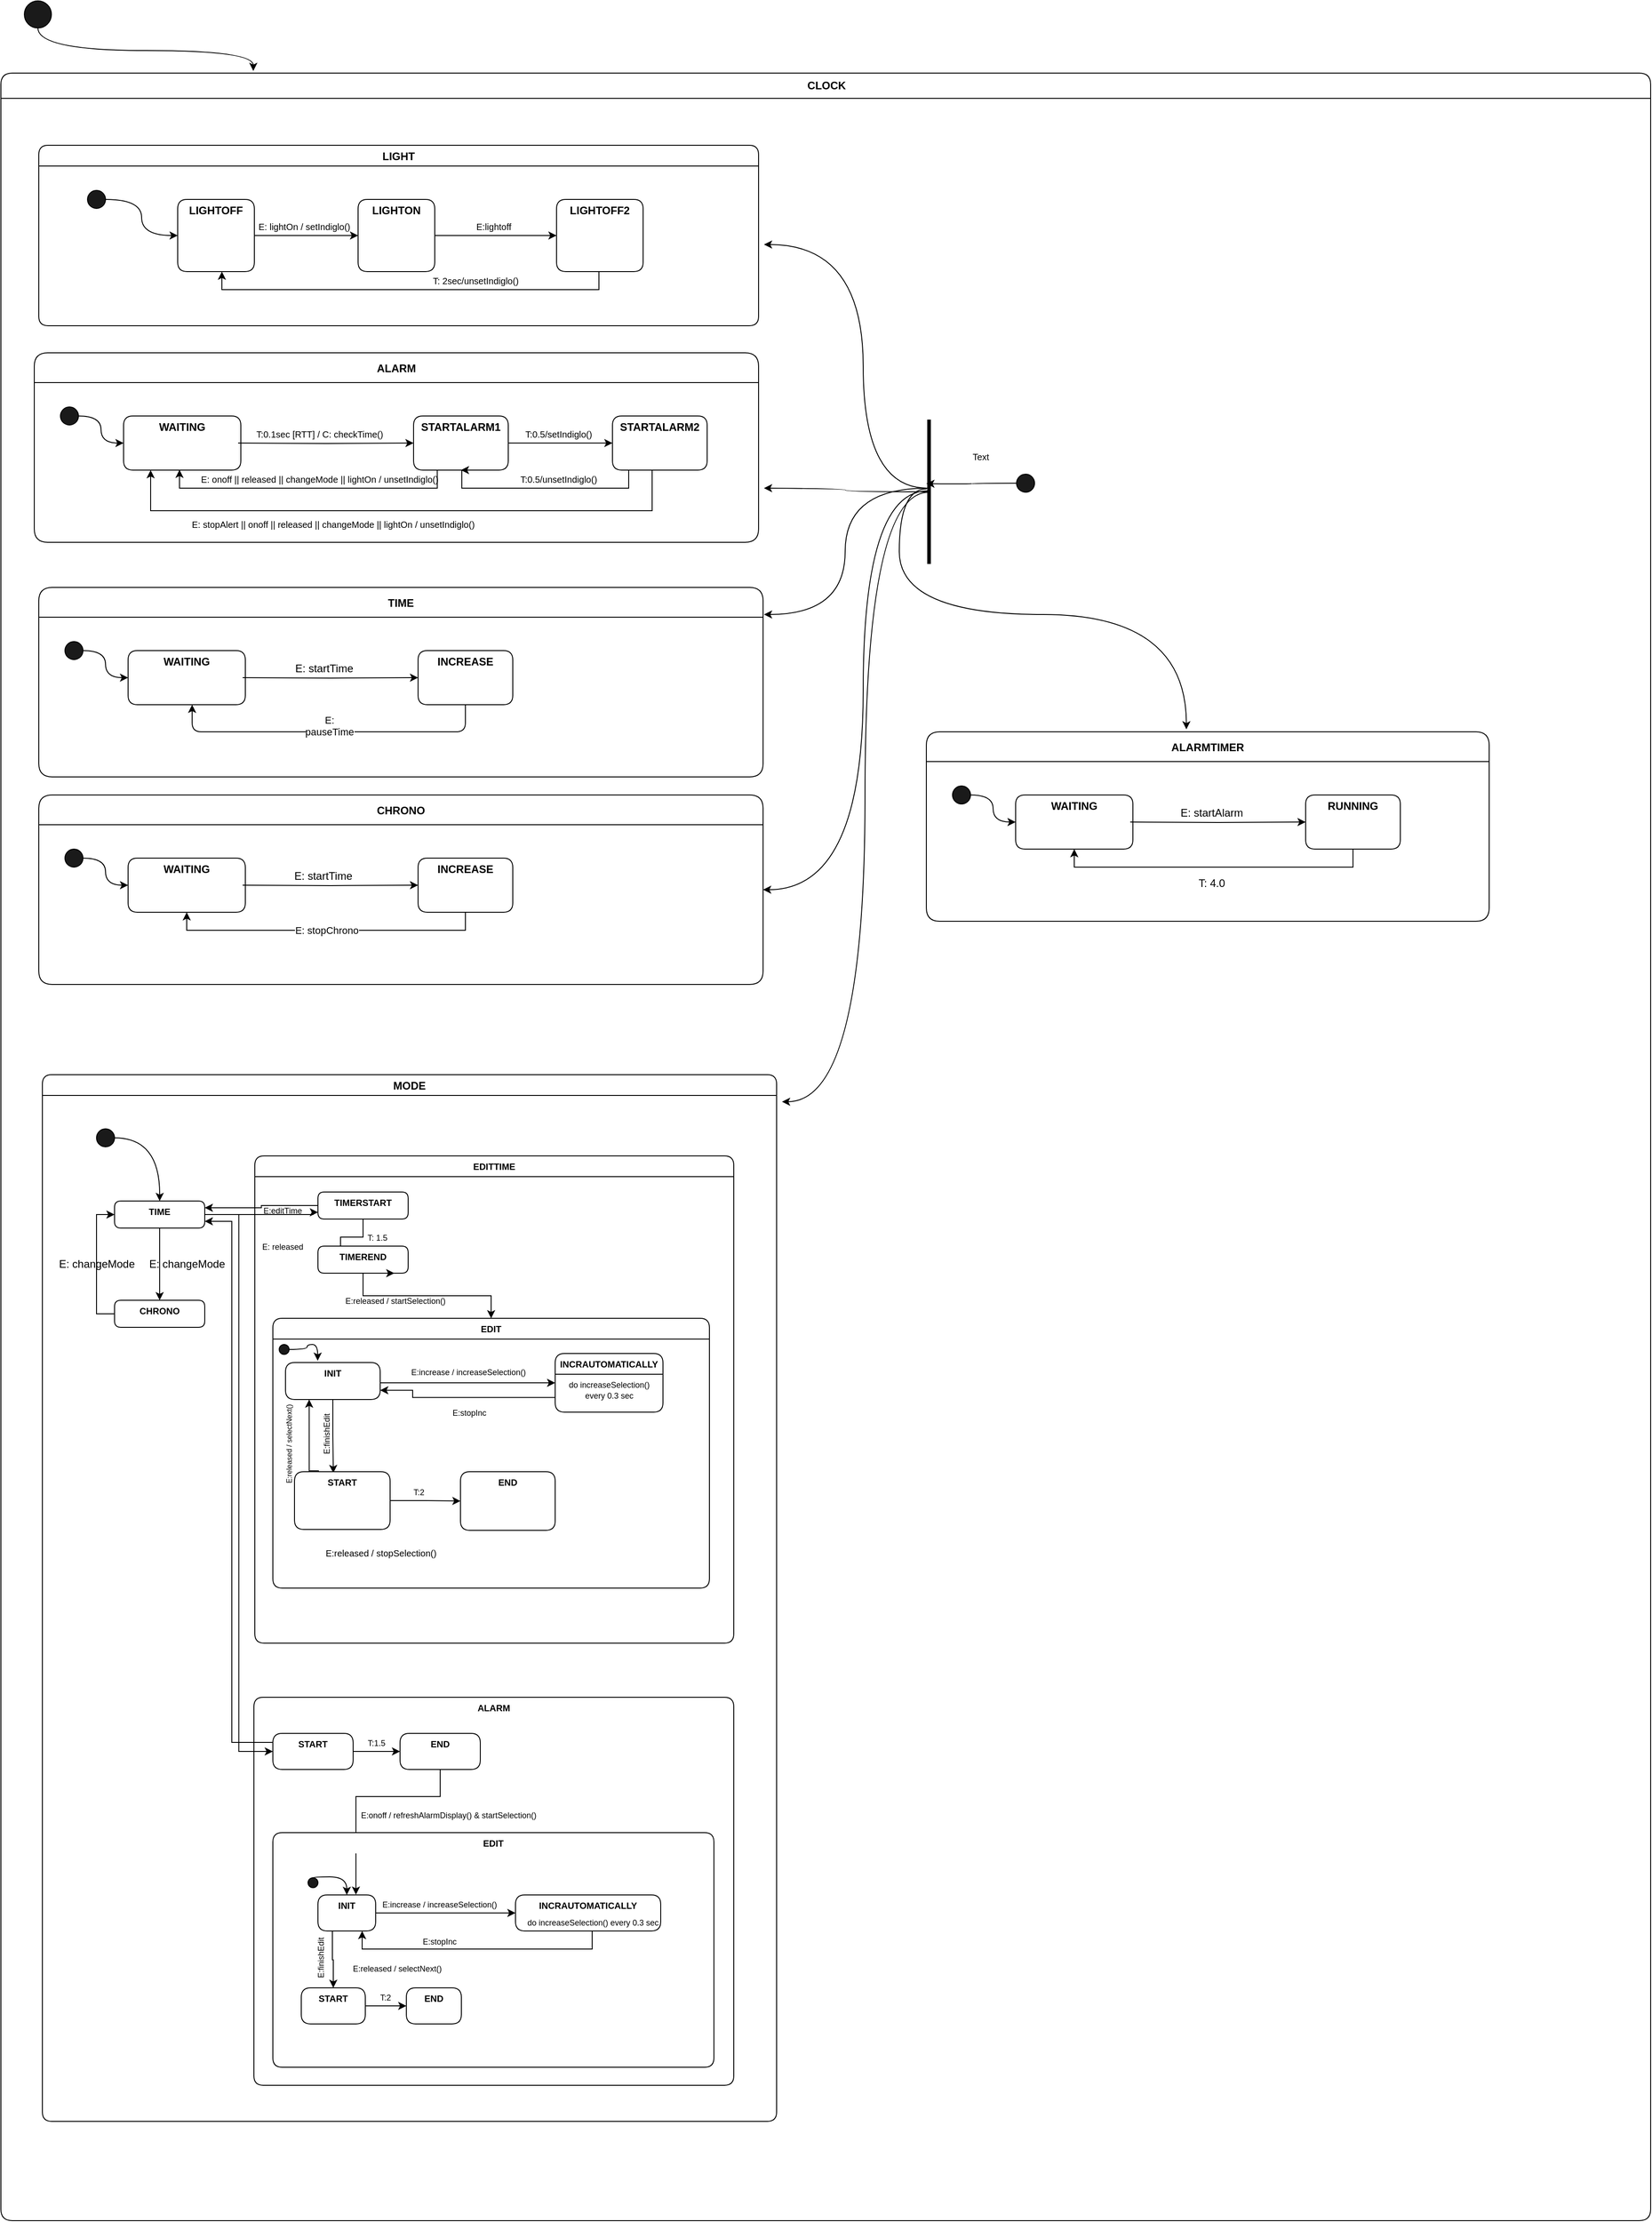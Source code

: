 <mxfile version="12.3.9" type="device" pages="1"><diagram id="jO_-CYnqGhLPCDmlhqHu" name="Page-1"><mxGraphModel dx="2747" dy="1315" grid="1" gridSize="10" guides="1" tooltips="1" connect="1" arrows="1" fold="1" page="1" pageScale="1" pageWidth="827" pageHeight="1169" math="0" shadow="0"><root><mxCell id="0"/><mxCell id="1" parent="0"/><mxCell id="dXE3a8FczQQ8NPqW1xqm-2" value="CLOCK" style="swimlane;html=1;startSize=28;horizontal=1;containerType=tree;rounded=1;swimlaneLine=1;" parent="1" vertex="1"><mxGeometry x="34" y="120" width="1829" height="2380" as="geometry"/></mxCell><mxCell id="dXE3a8FczQQ8NPqW1xqm-5" value="LIGHT" style="swimlane;rounded=1;" parent="dXE3a8FczQQ8NPqW1xqm-2" vertex="1"><mxGeometry x="42" y="80" width="798" height="200" as="geometry"/></mxCell><mxCell id="dXE3a8FczQQ8NPqW1xqm-12" value="" style="edgeStyle=orthogonalEdgeStyle;rounded=0;orthogonalLoop=1;jettySize=auto;html=1;entryX=0;entryY=0.5;entryDx=0;entryDy=0;" parent="dXE3a8FczQQ8NPqW1xqm-5" source="dXE3a8FczQQ8NPqW1xqm-7" target="dXE3a8FczQQ8NPqW1xqm-8" edge="1"><mxGeometry relative="1" as="geometry"><mxPoint x="319" y="100" as="targetPoint"/></mxGeometry></mxCell><mxCell id="dXE3a8FczQQ8NPqW1xqm-7" value="LIGHTOFF" style="swimlane;rounded=1;gradientColor=none;swimlaneLine=0;" parent="dXE3a8FczQQ8NPqW1xqm-5" vertex="1"><mxGeometry x="154" y="60" width="85" height="80" as="geometry"/></mxCell><mxCell id="dXE3a8FczQQ8NPqW1xqm-13" style="edgeStyle=orthogonalEdgeStyle;rounded=0;orthogonalLoop=1;jettySize=auto;html=1;entryX=0;entryY=0.5;entryDx=0;entryDy=0;" parent="dXE3a8FczQQ8NPqW1xqm-5" source="dXE3a8FczQQ8NPqW1xqm-8" target="dXE3a8FczQQ8NPqW1xqm-9" edge="1"><mxGeometry relative="1" as="geometry"/></mxCell><mxCell id="dXE3a8FczQQ8NPqW1xqm-8" value="LIGHTON" style="swimlane;rounded=1;swimlaneLine=0;" parent="dXE3a8FczQQ8NPqW1xqm-5" vertex="1"><mxGeometry x="354" y="60" width="85" height="80" as="geometry"/></mxCell><mxCell id="dXE3a8FczQQ8NPqW1xqm-9" value="LIGHTOFF2" style="swimlane;rounded=1;swimlaneLine=0;" parent="dXE3a8FczQQ8NPqW1xqm-5" vertex="1"><mxGeometry x="574" y="60" width="96" height="80" as="geometry"/></mxCell><mxCell id="dXE3a8FczQQ8NPqW1xqm-15" value="&lt;font style=&quot;font-size: 10px&quot;&gt;E: lightOn / setIndiglo()&lt;/font&gt;" style="text;html=1;align=center;verticalAlign=middle;resizable=0;points=[];;autosize=1;" parent="dXE3a8FczQQ8NPqW1xqm-5" vertex="1"><mxGeometry x="234" y="80" width="120" height="20" as="geometry"/></mxCell><mxCell id="dXE3a8FczQQ8NPqW1xqm-16" value="&lt;font style=&quot;font-size: 10px&quot;&gt;E:lightoff&lt;/font&gt;" style="text;html=1;align=center;verticalAlign=middle;resizable=0;points=[];;autosize=1;" parent="dXE3a8FczQQ8NPqW1xqm-5" vertex="1"><mxGeometry x="479" y="80" width="50" height="20" as="geometry"/></mxCell><mxCell id="dXE3a8FczQQ8NPqW1xqm-40" value="&lt;font style=&quot;font-size: 10px&quot;&gt;T: 2sec/&lt;/font&gt;&lt;span style=&quot;font-size: 10px&quot;&gt;unsetIndiglo()&lt;/span&gt;" style="text;html=1;align=center;verticalAlign=middle;resizable=0;points=[];;autosize=1;" parent="dXE3a8FczQQ8NPqW1xqm-5" vertex="1"><mxGeometry x="429" y="140" width="110" height="20" as="geometry"/></mxCell><mxCell id="dXE3a8FczQQ8NPqW1xqm-233" style="edgeStyle=orthogonalEdgeStyle;curved=1;rounded=0;orthogonalLoop=1;jettySize=auto;html=1;entryX=0;entryY=0.5;entryDx=0;entryDy=0;fontSize=10;" parent="dXE3a8FczQQ8NPqW1xqm-5" source="dXE3a8FczQQ8NPqW1xqm-232" target="dXE3a8FczQQ8NPqW1xqm-7" edge="1"><mxGeometry relative="1" as="geometry"/></mxCell><mxCell id="dXE3a8FczQQ8NPqW1xqm-232" value="" style="ellipse;whiteSpace=wrap;html=1;aspect=fixed;fillColor=#1A1A1A;" parent="dXE3a8FczQQ8NPqW1xqm-5" vertex="1"><mxGeometry x="54" y="50" width="20" height="20" as="geometry"/></mxCell><mxCell id="dXE3a8FczQQ8NPqW1xqm-22" value="ALARM" style="swimlane;rounded=1;startSize=33;" parent="dXE3a8FczQQ8NPqW1xqm-2" vertex="1"><mxGeometry x="37" y="310" width="803" height="210" as="geometry"/></mxCell><mxCell id="dXE3a8FczQQ8NPqW1xqm-25" value="" style="edgeStyle=orthogonalEdgeStyle;rounded=0;orthogonalLoop=1;jettySize=auto;html=1;" parent="dXE3a8FczQQ8NPqW1xqm-22" target="dXE3a8FczQQ8NPqW1xqm-24" edge="1"><mxGeometry relative="1" as="geometry"><mxPoint x="226" y="100" as="sourcePoint"/></mxGeometry></mxCell><mxCell id="dXE3a8FczQQ8NPqW1xqm-23" value="WAITING" style="swimlane;rounded=1;swimlaneLine=0;" parent="dXE3a8FczQQ8NPqW1xqm-22" vertex="1"><mxGeometry x="99" y="70" width="130" height="60" as="geometry"/></mxCell><mxCell id="dXE3a8FczQQ8NPqW1xqm-27" value="" style="edgeStyle=orthogonalEdgeStyle;rounded=0;orthogonalLoop=1;jettySize=auto;html=1;" parent="dXE3a8FczQQ8NPqW1xqm-22" source="dXE3a8FczQQ8NPqW1xqm-24" target="dXE3a8FczQQ8NPqW1xqm-26" edge="1"><mxGeometry relative="1" as="geometry"/></mxCell><mxCell id="dXE3a8FczQQ8NPqW1xqm-29" style="edgeStyle=orthogonalEdgeStyle;rounded=0;orthogonalLoop=1;jettySize=auto;html=1;exitX=0.25;exitY=1;exitDx=0;exitDy=0;entryX=0.5;entryY=1;entryDx=0;entryDy=0;" parent="dXE3a8FczQQ8NPqW1xqm-22" source="dXE3a8FczQQ8NPqW1xqm-24" edge="1"><mxGeometry relative="1" as="geometry"><mxPoint x="161" y="129.588" as="targetPoint"/><Array as="points"><mxPoint x="447" y="150"/><mxPoint x="161" y="150"/></Array></mxGeometry></mxCell><mxCell id="dXE3a8FczQQ8NPqW1xqm-24" value="STARTALARM1" style="swimlane;rounded=1;swimlaneLine=0;" parent="dXE3a8FczQQ8NPqW1xqm-22" vertex="1"><mxGeometry x="420.5" y="70" width="105" height="60" as="geometry"/></mxCell><mxCell id="dXE3a8FczQQ8NPqW1xqm-28" style="edgeStyle=orthogonalEdgeStyle;rounded=0;orthogonalLoop=1;jettySize=auto;html=1;entryX=0.5;entryY=1;entryDx=0;entryDy=0;" parent="dXE3a8FczQQ8NPqW1xqm-22" source="dXE3a8FczQQ8NPqW1xqm-26" target="dXE3a8FczQQ8NPqW1xqm-24" edge="1"><mxGeometry relative="1" as="geometry"><Array as="points"><mxPoint x="659" y="150"/><mxPoint x="474" y="150"/></Array></mxGeometry></mxCell><mxCell id="dXE3a8FczQQ8NPqW1xqm-26" value="STARTALARM2" style="swimlane;rounded=1;swimlaneLine=0;" parent="dXE3a8FczQQ8NPqW1xqm-22" vertex="1"><mxGeometry x="641" y="70" width="105" height="60" as="geometry"/></mxCell><mxCell id="dXE3a8FczQQ8NPqW1xqm-31" value="&lt;font style=&quot;font-size: 10px&quot;&gt;T:0.1sec [RTT] / C: checkTime()&lt;/font&gt;" style="text;html=1;align=center;verticalAlign=middle;resizable=0;points=[];;autosize=1;" parent="dXE3a8FczQQ8NPqW1xqm-22" vertex="1"><mxGeometry x="236" y="80" width="160" height="20" as="geometry"/></mxCell><mxCell id="dXE3a8FczQQ8NPqW1xqm-33" style="edgeStyle=orthogonalEdgeStyle;rounded=0;orthogonalLoop=1;jettySize=auto;html=1;exitX=0.75;exitY=1;exitDx=0;exitDy=0;" parent="dXE3a8FczQQ8NPqW1xqm-22" source="dXE3a8FczQQ8NPqW1xqm-26" edge="1"><mxGeometry relative="1" as="geometry"><mxPoint x="129" y="130" as="targetPoint"/><Array as="points"><mxPoint x="685" y="175"/><mxPoint x="129" y="175"/></Array></mxGeometry></mxCell><mxCell id="dXE3a8FczQQ8NPqW1xqm-36" value="&lt;font style=&quot;font-size: 10px&quot;&gt;T:0.5/setIndiglo()&lt;/font&gt;" style="text;html=1;align=center;verticalAlign=middle;resizable=0;points=[];;autosize=1;" parent="dXE3a8FczQQ8NPqW1xqm-22" vertex="1"><mxGeometry x="536" y="80" width="90" height="20" as="geometry"/></mxCell><mxCell id="dXE3a8FczQQ8NPqW1xqm-37" value="&lt;font style=&quot;font-size: 10px&quot;&gt;T:0.5/unsetIndiglo()&lt;/font&gt;" style="text;html=1;align=center;verticalAlign=middle;resizable=0;points=[];;autosize=1;" parent="dXE3a8FczQQ8NPqW1xqm-22" vertex="1"><mxGeometry x="531" y="130" width="100" height="20" as="geometry"/></mxCell><mxCell id="dXE3a8FczQQ8NPqW1xqm-38" value="&lt;font style=&quot;font-size: 10px&quot;&gt;E: stopAlert || onoff || released || changeMode || lightOn / unsetIndiglo()&lt;/font&gt;" style="text;html=1;align=center;verticalAlign=middle;resizable=0;points=[];;autosize=1;" parent="dXE3a8FczQQ8NPqW1xqm-22" vertex="1"><mxGeometry x="165.5" y="180" width="330" height="20" as="geometry"/></mxCell><mxCell id="dXE3a8FczQQ8NPqW1xqm-39" value="&lt;font style=&quot;font-size: 10px&quot;&gt;E: onoff || released || changeMode || lightOn / unsetIndiglo()&lt;/font&gt;" style="text;html=1;align=center;verticalAlign=middle;resizable=0;points=[];;autosize=1;" parent="dXE3a8FczQQ8NPqW1xqm-22" vertex="1"><mxGeometry x="176" y="130" width="280" height="20" as="geometry"/></mxCell><mxCell id="dXE3a8FczQQ8NPqW1xqm-237" style="edgeStyle=orthogonalEdgeStyle;curved=1;rounded=0;orthogonalLoop=1;jettySize=auto;html=1;entryX=0;entryY=0.5;entryDx=0;entryDy=0;fontSize=10;" parent="dXE3a8FczQQ8NPqW1xqm-22" source="dXE3a8FczQQ8NPqW1xqm-235" target="dXE3a8FczQQ8NPqW1xqm-23" edge="1"><mxGeometry relative="1" as="geometry"/></mxCell><mxCell id="dXE3a8FczQQ8NPqW1xqm-235" value="" style="ellipse;whiteSpace=wrap;html=1;aspect=fixed;fillColor=#1A1A1A;" parent="dXE3a8FczQQ8NPqW1xqm-22" vertex="1"><mxGeometry x="29" y="60" width="20" height="20" as="geometry"/></mxCell><mxCell id="dXE3a8FczQQ8NPqW1xqm-41" value="MODE" style="swimlane;rounded=1;" parent="dXE3a8FczQQ8NPqW1xqm-2" vertex="1"><mxGeometry x="46" y="1110" width="814" height="1160" as="geometry"><mxRectangle x="36" y="550" width="70" height="23" as="alternateBounds"/></mxGeometry></mxCell><mxCell id="dXE3a8FczQQ8NPqW1xqm-240" value="" style="ellipse;whiteSpace=wrap;html=1;aspect=fixed;fillColor=#1A1A1A;" parent="dXE3a8FczQQ8NPqW1xqm-41" vertex="1"><mxGeometry x="60" y="60" width="20" height="20" as="geometry"/></mxCell><mxCell id="WdZjhq3DlxcWyI8LfY_7-52" value="EDITTIME" style="swimlane;rounded=1;fontSize=10;" parent="dXE3a8FczQQ8NPqW1xqm-41" vertex="1"><mxGeometry x="235.5" y="90" width="531" height="540" as="geometry"/></mxCell><mxCell id="WdZjhq3DlxcWyI8LfY_7-104" value="" style="edgeStyle=orthogonalEdgeStyle;rounded=0;orthogonalLoop=1;jettySize=auto;html=1;entryX=0.045;entryY=1.048;entryDx=0;entryDy=0;entryPerimeter=0;" parent="WdZjhq3DlxcWyI8LfY_7-52" source="WdZjhq3DlxcWyI8LfY_7-53" target="WdZjhq3DlxcWyI8LfY_7-75" edge="1"><mxGeometry relative="1" as="geometry"><mxPoint x="250" y="55" as="targetPoint"/></mxGeometry></mxCell><mxCell id="WdZjhq3DlxcWyI8LfY_7-53" value="TIMERSTART" style="swimlane;rounded=1;fontSize=10;swimlaneLine=0;" parent="WdZjhq3DlxcWyI8LfY_7-52" vertex="1"><mxGeometry x="70" y="40" width="100" height="30" as="geometry"/></mxCell><mxCell id="WdZjhq3DlxcWyI8LfY_7-54" value="EDIT" style="swimlane;rounded=1;fontSize=10;" parent="WdZjhq3DlxcWyI8LfY_7-52" vertex="1"><mxGeometry x="20" y="180" width="484" height="299" as="geometry"/></mxCell><mxCell id="WdZjhq3DlxcWyI8LfY_7-55" style="edgeStyle=orthogonalEdgeStyle;rounded=0;orthogonalLoop=1;jettySize=auto;html=1;exitX=1;exitY=0.25;exitDx=0;exitDy=0;entryX=0;entryY=0.5;entryDx=0;entryDy=0;fontSize=10;" parent="WdZjhq3DlxcWyI8LfY_7-54" source="WdZjhq3DlxcWyI8LfY_7-57" target="WdZjhq3DlxcWyI8LfY_7-58" edge="1"><mxGeometry relative="1" as="geometry"><Array as="points"><mxPoint x="119" y="71"/></Array></mxGeometry></mxCell><mxCell id="WdZjhq3DlxcWyI8LfY_7-56" style="edgeStyle=orthogonalEdgeStyle;rounded=0;orthogonalLoop=1;jettySize=auto;html=1;entryX=0.406;entryY=0.023;entryDx=0;entryDy=0;entryPerimeter=0;fontSize=10;" parent="WdZjhq3DlxcWyI8LfY_7-54" source="WdZjhq3DlxcWyI8LfY_7-57" target="WdZjhq3DlxcWyI8LfY_7-62" edge="1"><mxGeometry relative="1" as="geometry"/></mxCell><mxCell id="WdZjhq3DlxcWyI8LfY_7-57" value="INIT" style="swimlane;rounded=1;fontSize=10;swimlaneLine=0;" parent="WdZjhq3DlxcWyI8LfY_7-54" vertex="1"><mxGeometry x="14" y="49" width="105" height="41" as="geometry"/></mxCell><mxCell id="WdZjhq3DlxcWyI8LfY_7-116" style="edgeStyle=orthogonalEdgeStyle;rounded=0;orthogonalLoop=1;jettySize=auto;html=1;exitX=0;exitY=0.75;exitDx=0;exitDy=0;entryX=1;entryY=0.75;entryDx=0;entryDy=0;" parent="WdZjhq3DlxcWyI8LfY_7-54" source="WdZjhq3DlxcWyI8LfY_7-58" target="WdZjhq3DlxcWyI8LfY_7-57" edge="1"><mxGeometry relative="1" as="geometry"><Array as="points"><mxPoint x="155" y="88"/><mxPoint x="155" y="80"/></Array></mxGeometry></mxCell><mxCell id="WdZjhq3DlxcWyI8LfY_7-58" value="INCRAUTOMATICALLY" style="swimlane;rounded=1;fontSize=10;" parent="WdZjhq3DlxcWyI8LfY_7-54" vertex="1"><mxGeometry x="313" y="39" width="119.5" height="65" as="geometry"/></mxCell><mxCell id="WdZjhq3DlxcWyI8LfY_7-59" value="&lt;font style=&quot;font-size: 9px&quot;&gt;d&lt;/font&gt;&lt;font style=&quot;font-size: 9px&quot;&gt;o increaseSelection() &lt;br&gt;every 0.3 sec&lt;/font&gt;" style="text;html=1;align=center;verticalAlign=middle;resizable=0;points=[];;autosize=1;fontSize=10;" parent="WdZjhq3DlxcWyI8LfY_7-58" vertex="1"><mxGeometry x="4.5" y="25" width="110" height="30" as="geometry"/></mxCell><mxCell id="WdZjhq3DlxcWyI8LfY_7-60" style="edgeStyle=orthogonalEdgeStyle;rounded=0;orthogonalLoop=1;jettySize=auto;html=1;exitX=0.25;exitY=0;exitDx=0;exitDy=0;entryX=0.25;entryY=1;entryDx=0;entryDy=0;fontSize=10;" parent="WdZjhq3DlxcWyI8LfY_7-54" source="WdZjhq3DlxcWyI8LfY_7-62" target="WdZjhq3DlxcWyI8LfY_7-57" edge="1"><mxGeometry relative="1" as="geometry"><Array as="points"><mxPoint x="40" y="169"/></Array></mxGeometry></mxCell><mxCell id="WdZjhq3DlxcWyI8LfY_7-61" style="edgeStyle=orthogonalEdgeStyle;rounded=0;orthogonalLoop=1;jettySize=auto;html=1;entryX=0;entryY=0.5;entryDx=0;entryDy=0;fontSize=10;" parent="WdZjhq3DlxcWyI8LfY_7-54" source="WdZjhq3DlxcWyI8LfY_7-62" target="WdZjhq3DlxcWyI8LfY_7-63" edge="1"><mxGeometry relative="1" as="geometry"/></mxCell><mxCell id="WdZjhq3DlxcWyI8LfY_7-62" value="START" style="swimlane;rounded=1;fontSize=10;swimlaneLine=0;" parent="WdZjhq3DlxcWyI8LfY_7-54" vertex="1"><mxGeometry x="24" y="170" width="106" height="64" as="geometry"/></mxCell><mxCell id="WdZjhq3DlxcWyI8LfY_7-63" value="END" style="swimlane;rounded=1;fontSize=10;swimlaneLine=0;" parent="WdZjhq3DlxcWyI8LfY_7-54" vertex="1"><mxGeometry x="208" y="170" width="105" height="65" as="geometry"/></mxCell><mxCell id="WdZjhq3DlxcWyI8LfY_7-64" value="&lt;font style=&quot;font-size: 9px&quot;&gt;E:increase / increaseSelection()&lt;/font&gt;" style="text;html=1;align=center;verticalAlign=middle;resizable=0;points=[];;autosize=1;fontSize=10;" parent="WdZjhq3DlxcWyI8LfY_7-54" vertex="1"><mxGeometry x="146" y="49" width="140" height="20" as="geometry"/></mxCell><mxCell id="WdZjhq3DlxcWyI8LfY_7-65" value="&lt;font style=&quot;font-size: 9px&quot;&gt;E:stopInc&lt;/font&gt;" style="text;html=1;align=center;verticalAlign=middle;resizable=0;points=[];;autosize=1;fontSize=10;" parent="WdZjhq3DlxcWyI8LfY_7-54" vertex="1"><mxGeometry x="192" y="94" width="50" height="20" as="geometry"/></mxCell><mxCell id="WdZjhq3DlxcWyI8LfY_7-66" value="&lt;font style=&quot;font-size: 9px&quot;&gt;E:finishEdit&lt;/font&gt;" style="text;html=1;align=center;verticalAlign=middle;resizable=0;points=[];;autosize=1;fontSize=10;rotation=-90;" parent="WdZjhq3DlxcWyI8LfY_7-54" vertex="1"><mxGeometry x="29" y="119" width="60" height="20" as="geometry"/></mxCell><mxCell id="WdZjhq3DlxcWyI8LfY_7-67" value="E:released / stopSelection()" style="text;html=1;align=center;verticalAlign=middle;resizable=0;points=[];;autosize=1;fontSize=10;" parent="WdZjhq3DlxcWyI8LfY_7-54" vertex="1"><mxGeometry x="49" y="250" width="140" height="20" as="geometry"/></mxCell><mxCell id="WdZjhq3DlxcWyI8LfY_7-68" value="&lt;font style=&quot;font-size: 8px&quot;&gt;E:released / selectNext()&lt;/font&gt;" style="text;html=1;align=center;verticalAlign=middle;resizable=0;points=[];;autosize=1;fontSize=10;rotation=-90;" parent="WdZjhq3DlxcWyI8LfY_7-54" vertex="1"><mxGeometry x="-33.5" y="129.5" width="100" height="20" as="geometry"/></mxCell><mxCell id="WdZjhq3DlxcWyI8LfY_7-69" value="&lt;font style=&quot;font-size: 9px&quot;&gt;T:2&lt;/font&gt;" style="text;html=1;align=center;verticalAlign=middle;resizable=0;points=[];;autosize=1;fontSize=10;" parent="WdZjhq3DlxcWyI8LfY_7-54" vertex="1"><mxGeometry x="146" y="182" width="30" height="20" as="geometry"/></mxCell><mxCell id="WdZjhq3DlxcWyI8LfY_7-70" style="edgeStyle=orthogonalEdgeStyle;curved=1;rounded=0;orthogonalLoop=1;jettySize=auto;html=1;entryX=0.34;entryY=-0.049;entryDx=0;entryDy=0;entryPerimeter=0;fontSize=10;" parent="WdZjhq3DlxcWyI8LfY_7-54" source="WdZjhq3DlxcWyI8LfY_7-71" target="WdZjhq3DlxcWyI8LfY_7-57" edge="1"><mxGeometry relative="1" as="geometry"><Array as="points"><mxPoint x="38" y="34"/><mxPoint x="38" y="29"/><mxPoint x="50" y="29"/></Array></mxGeometry></mxCell><mxCell id="WdZjhq3DlxcWyI8LfY_7-71" value="" style="ellipse;whiteSpace=wrap;html=1;aspect=fixed;fillColor=#1A1A1A;" parent="WdZjhq3DlxcWyI8LfY_7-54" vertex="1"><mxGeometry x="7" y="29" width="11" height="11" as="geometry"/></mxCell><mxCell id="WdZjhq3DlxcWyI8LfY_7-72" value="&lt;font style=&quot;font-size: 9px&quot;&gt;E:editTime&lt;/font&gt;" style="text;html=1;align=center;verticalAlign=middle;resizable=0;points=[];;autosize=1;fontSize=10;" parent="WdZjhq3DlxcWyI8LfY_7-52" vertex="1"><mxGeometry y="50" width="60" height="20" as="geometry"/></mxCell><mxCell id="WdZjhq3DlxcWyI8LfY_7-73" value="&lt;font style=&quot;font-size: 9px&quot;&gt;E:released / startSelection()&lt;/font&gt;" style="text;html=1;align=center;verticalAlign=middle;resizable=0;points=[];;autosize=1;fontSize=10;" parent="WdZjhq3DlxcWyI8LfY_7-52" vertex="1"><mxGeometry x="90" y="150" width="130" height="20" as="geometry"/></mxCell><mxCell id="WdZjhq3DlxcWyI8LfY_7-74" value="&lt;font style=&quot;font-size: 9px&quot;&gt;E: released&lt;/font&gt;" style="text;html=1;align=center;verticalAlign=middle;resizable=0;points=[];;autosize=1;fontSize=10;" parent="WdZjhq3DlxcWyI8LfY_7-52" vertex="1"><mxGeometry y="90" width="60" height="20" as="geometry"/></mxCell><mxCell id="WdZjhq3DlxcWyI8LfY_7-75" value="&lt;font style=&quot;font-size: 9px&quot;&gt;T: 1.5&lt;/font&gt;" style="text;html=1;align=center;verticalAlign=middle;resizable=0;points=[];;autosize=1;fontSize=10;" parent="WdZjhq3DlxcWyI8LfY_7-52" vertex="1"><mxGeometry x="115" y="80" width="40" height="20" as="geometry"/></mxCell><mxCell id="WdZjhq3DlxcWyI8LfY_7-102" value="" style="edgeStyle=orthogonalEdgeStyle;rounded=0;orthogonalLoop=1;jettySize=auto;html=1;" parent="WdZjhq3DlxcWyI8LfY_7-52" source="WdZjhq3DlxcWyI8LfY_7-101" target="WdZjhq3DlxcWyI8LfY_7-54" edge="1"><mxGeometry relative="1" as="geometry"/></mxCell><mxCell id="WdZjhq3DlxcWyI8LfY_7-101" value="TIMEREND" style="swimlane;rounded=1;fontSize=10;swimlaneLine=0;" parent="WdZjhq3DlxcWyI8LfY_7-52" vertex="1"><mxGeometry x="70" y="100" width="100" height="30" as="geometry"/></mxCell><mxCell id="WdZjhq3DlxcWyI8LfY_7-76" value="ALARM" style="swimlane;rounded=1;fontSize=10;swimlaneLine=0;" parent="dXE3a8FczQQ8NPqW1xqm-41" vertex="1"><mxGeometry x="234.5" y="690" width="532" height="430" as="geometry"/></mxCell><mxCell id="WdZjhq3DlxcWyI8LfY_7-113" style="edgeStyle=orthogonalEdgeStyle;rounded=0;orthogonalLoop=1;jettySize=auto;html=1;exitX=1;exitY=0.5;exitDx=0;exitDy=0;entryX=0;entryY=0.5;entryDx=0;entryDy=0;" parent="WdZjhq3DlxcWyI8LfY_7-76" source="WdZjhq3DlxcWyI8LfY_7-77" target="WdZjhq3DlxcWyI8LfY_7-79" edge="1"><mxGeometry relative="1" as="geometry"/></mxCell><mxCell id="WdZjhq3DlxcWyI8LfY_7-77" value="START" style="swimlane;rounded=1;fontSize=10;swimlaneLine=0;" parent="WdZjhq3DlxcWyI8LfY_7-76" vertex="1"><mxGeometry x="21" y="40" width="89" height="40" as="geometry"/></mxCell><mxCell id="WdZjhq3DlxcWyI8LfY_7-78" style="edgeStyle=orthogonalEdgeStyle;rounded=0;orthogonalLoop=1;jettySize=auto;html=1;entryX=0.658;entryY=-0.007;entryDx=0;entryDy=0;fontSize=10;entryPerimeter=0;" parent="WdZjhq3DlxcWyI8LfY_7-76" source="WdZjhq3DlxcWyI8LfY_7-79" target="WdZjhq3DlxcWyI8LfY_7-83" edge="1"><mxGeometry relative="1" as="geometry"><Array as="points"><mxPoint x="206" y="110"/><mxPoint x="113" y="110"/></Array></mxGeometry></mxCell><mxCell id="WdZjhq3DlxcWyI8LfY_7-79" value="END" style="swimlane;rounded=1;fontSize=10;swimlaneLine=0;" parent="WdZjhq3DlxcWyI8LfY_7-76" vertex="1"><mxGeometry x="162" y="40" width="89" height="40" as="geometry"/></mxCell><mxCell id="WdZjhq3DlxcWyI8LfY_7-80" value="EDIT" style="swimlane;rounded=1;fontSize=10;swimlaneLine=0;" parent="WdZjhq3DlxcWyI8LfY_7-76" vertex="1"><mxGeometry x="21" y="150" width="489" height="260" as="geometry"/></mxCell><mxCell id="WdZjhq3DlxcWyI8LfY_7-81" style="edgeStyle=orthogonalEdgeStyle;rounded=0;orthogonalLoop=1;jettySize=auto;html=1;fontSize=10;" parent="WdZjhq3DlxcWyI8LfY_7-80" source="WdZjhq3DlxcWyI8LfY_7-83" target="WdZjhq3DlxcWyI8LfY_7-84" edge="1"><mxGeometry relative="1" as="geometry"/></mxCell><mxCell id="WdZjhq3DlxcWyI8LfY_7-82" style="edgeStyle=orthogonalEdgeStyle;rounded=0;orthogonalLoop=1;jettySize=auto;html=1;exitX=0.25;exitY=1;exitDx=0;exitDy=0;entryX=0.5;entryY=0;entryDx=0;entryDy=0;fontSize=10;" parent="WdZjhq3DlxcWyI8LfY_7-80" source="WdZjhq3DlxcWyI8LfY_7-83" target="WdZjhq3DlxcWyI8LfY_7-87" edge="1"><mxGeometry relative="1" as="geometry"><Array as="points"><mxPoint x="66" y="141"/></Array></mxGeometry></mxCell><mxCell id="WdZjhq3DlxcWyI8LfY_7-83" value="INIT" style="swimlane;rounded=1;fontSize=10;swimlaneLine=0;" parent="WdZjhq3DlxcWyI8LfY_7-80" vertex="1"><mxGeometry x="50" y="69" width="64" height="40" as="geometry"/></mxCell><mxCell id="WdZjhq3DlxcWyI8LfY_7-84" value="INCRAUTOMATICALLY" style="swimlane;rounded=1;fontSize=10;swimlaneLine=0;" parent="WdZjhq3DlxcWyI8LfY_7-80" vertex="1"><mxGeometry x="269" y="69" width="161" height="40" as="geometry"/></mxCell><mxCell id="WdZjhq3DlxcWyI8LfY_7-85" value="&lt;font style=&quot;font-size: 9px&quot;&gt;do increaseSelection() every 0.3 sec&lt;/font&gt;" style="text;html=1;align=center;verticalAlign=middle;resizable=0;points=[];;autosize=1;fontSize=10;" parent="WdZjhq3DlxcWyI8LfY_7-84" vertex="1"><mxGeometry x="5" y="20" width="160" height="20" as="geometry"/></mxCell><mxCell id="WdZjhq3DlxcWyI8LfY_7-86" style="edgeStyle=orthogonalEdgeStyle;rounded=0;orthogonalLoop=1;jettySize=auto;html=1;entryX=0;entryY=0.5;entryDx=0;entryDy=0;fontSize=10;" parent="WdZjhq3DlxcWyI8LfY_7-80" source="WdZjhq3DlxcWyI8LfY_7-87" target="WdZjhq3DlxcWyI8LfY_7-88" edge="1"><mxGeometry relative="1" as="geometry"/></mxCell><mxCell id="WdZjhq3DlxcWyI8LfY_7-87" value="START" style="swimlane;rounded=1;fontSize=10;swimlaneLine=0;" parent="WdZjhq3DlxcWyI8LfY_7-80" vertex="1"><mxGeometry x="31.5" y="172" width="71" height="40" as="geometry"/></mxCell><mxCell id="WdZjhq3DlxcWyI8LfY_7-88" value="END" style="swimlane;rounded=1;fontSize=10;swimlaneLine=0;" parent="WdZjhq3DlxcWyI8LfY_7-80" vertex="1"><mxGeometry x="148" y="172" width="61" height="40" as="geometry"/></mxCell><mxCell id="WdZjhq3DlxcWyI8LfY_7-89" value="&lt;font style=&quot;font-size: 9px&quot;&gt;E:increase / increaseSelection()&lt;/font&gt;" style="text;html=1;align=center;verticalAlign=middle;resizable=0;points=[];;autosize=1;fontSize=10;" parent="WdZjhq3DlxcWyI8LfY_7-80" vertex="1"><mxGeometry x="114" y="69" width="140" height="20" as="geometry"/></mxCell><mxCell id="WdZjhq3DlxcWyI8LfY_7-90" style="edgeStyle=orthogonalEdgeStyle;rounded=0;orthogonalLoop=1;jettySize=auto;html=1;fontSize=10;" parent="WdZjhq3DlxcWyI8LfY_7-80" source="WdZjhq3DlxcWyI8LfY_7-85" edge="1"><mxGeometry relative="1" as="geometry"><mxPoint x="99" y="109" as="targetPoint"/><Array as="points"><mxPoint x="354" y="129"/><mxPoint x="99" y="129"/><mxPoint x="99" y="109"/></Array></mxGeometry></mxCell><mxCell id="WdZjhq3DlxcWyI8LfY_7-91" value="&lt;font style=&quot;font-size: 9px&quot;&gt;E:stopInc&lt;/font&gt;" style="text;html=1;align=center;verticalAlign=middle;resizable=0;points=[];;autosize=1;fontSize=10;" parent="WdZjhq3DlxcWyI8LfY_7-80" vertex="1"><mxGeometry x="159" y="109.5" width="50" height="20" as="geometry"/></mxCell><mxCell id="WdZjhq3DlxcWyI8LfY_7-92" value="&lt;font style=&quot;font-size: 9px&quot;&gt;E:finishEdit&lt;/font&gt;" style="text;html=1;align=center;verticalAlign=middle;resizable=0;points=[];;autosize=1;fontSize=10;rotation=-90;" parent="WdZjhq3DlxcWyI8LfY_7-80" vertex="1"><mxGeometry x="22" y="129.5" width="60" height="20" as="geometry"/></mxCell><mxCell id="WdZjhq3DlxcWyI8LfY_7-93" value="&lt;font style=&quot;font-size: 9px&quot;&gt;T:2&lt;/font&gt;" style="text;html=1;align=center;verticalAlign=middle;resizable=0;points=[];;autosize=1;fontSize=10;" parent="WdZjhq3DlxcWyI8LfY_7-80" vertex="1"><mxGeometry x="109" y="172" width="30" height="20" as="geometry"/></mxCell><mxCell id="WdZjhq3DlxcWyI8LfY_7-94" value="&lt;font style=&quot;font-size: 9px&quot;&gt;E:released / selectNext()&lt;/font&gt;" style="text;html=1;align=center;verticalAlign=middle;resizable=0;points=[];;autosize=1;fontSize=10;" parent="WdZjhq3DlxcWyI8LfY_7-80" vertex="1"><mxGeometry x="82" y="140" width="110" height="20" as="geometry"/></mxCell><mxCell id="WdZjhq3DlxcWyI8LfY_7-95" style="edgeStyle=orthogonalEdgeStyle;curved=1;rounded=0;orthogonalLoop=1;jettySize=auto;html=1;entryX=0.5;entryY=0;entryDx=0;entryDy=0;fontSize=10;" parent="WdZjhq3DlxcWyI8LfY_7-80" source="WdZjhq3DlxcWyI8LfY_7-96" target="WdZjhq3DlxcWyI8LfY_7-83" edge="1"><mxGeometry relative="1" as="geometry"><Array as="points"><mxPoint x="45" y="49"/><mxPoint x="82" y="49"/></Array></mxGeometry></mxCell><mxCell id="WdZjhq3DlxcWyI8LfY_7-96" value="" style="ellipse;whiteSpace=wrap;html=1;aspect=fixed;fillColor=#1A1A1A;" parent="WdZjhq3DlxcWyI8LfY_7-80" vertex="1"><mxGeometry x="39" y="50" width="11" height="11" as="geometry"/></mxCell><mxCell id="WdZjhq3DlxcWyI8LfY_7-97" value="&lt;font style=&quot;font-size: 9px&quot;&gt;E:onoff / refreshAlarmDisplay() &amp;amp; startSelection()&lt;/font&gt;" style="text;html=1;align=center;verticalAlign=middle;resizable=0;points=[];;autosize=1;fontSize=10;" parent="WdZjhq3DlxcWyI8LfY_7-76" vertex="1"><mxGeometry x="110" y="120" width="210" height="20" as="geometry"/></mxCell><mxCell id="WdZjhq3DlxcWyI8LfY_7-98" value="&lt;font style=&quot;font-size: 9px&quot;&gt;T:1.5&lt;/font&gt;" style="text;html=1;align=center;verticalAlign=middle;resizable=0;points=[];;autosize=1;fontSize=10;" parent="WdZjhq3DlxcWyI8LfY_7-76" vertex="1"><mxGeometry x="115" y="40" width="40" height="20" as="geometry"/></mxCell><mxCell id="WdZjhq3DlxcWyI8LfY_7-108" value="" style="edgeStyle=orthogonalEdgeStyle;rounded=0;orthogonalLoop=1;jettySize=auto;html=1;" parent="dXE3a8FczQQ8NPqW1xqm-41" source="WdZjhq3DlxcWyI8LfY_7-106" target="WdZjhq3DlxcWyI8LfY_7-107" edge="1"><mxGeometry relative="1" as="geometry"/></mxCell><mxCell id="WdZjhq3DlxcWyI8LfY_7-112" style="edgeStyle=orthogonalEdgeStyle;rounded=0;orthogonalLoop=1;jettySize=auto;html=1;exitX=1;exitY=0.5;exitDx=0;exitDy=0;entryX=0;entryY=0.5;entryDx=0;entryDy=0;" parent="dXE3a8FczQQ8NPqW1xqm-41" source="WdZjhq3DlxcWyI8LfY_7-106" target="WdZjhq3DlxcWyI8LfY_7-77" edge="1"><mxGeometry relative="1" as="geometry"/></mxCell><mxCell id="WdZjhq3DlxcWyI8LfY_7-106" value="TIME" style="swimlane;rounded=1;fontSize=10;swimlaneLine=0;" parent="dXE3a8FczQQ8NPqW1xqm-41" vertex="1"><mxGeometry x="80" y="140" width="100" height="30" as="geometry"/></mxCell><mxCell id="WdZjhq3DlxcWyI8LfY_7-110" value="" style="edgeStyle=orthogonalEdgeStyle;rounded=0;orthogonalLoop=1;jettySize=auto;html=1;entryX=0;entryY=0.5;entryDx=0;entryDy=0;" parent="dXE3a8FczQQ8NPqW1xqm-41" source="WdZjhq3DlxcWyI8LfY_7-107" target="WdZjhq3DlxcWyI8LfY_7-106" edge="1"><mxGeometry relative="1" as="geometry"><mxPoint x="-2.274e-13" y="265" as="targetPoint"/><Array as="points"><mxPoint x="60" y="265"/><mxPoint x="60" y="155"/></Array></mxGeometry></mxCell><mxCell id="WdZjhq3DlxcWyI8LfY_7-107" value="CHRONO" style="swimlane;rounded=1;fontSize=10;swimlaneLine=0;" parent="dXE3a8FczQQ8NPqW1xqm-41" vertex="1"><mxGeometry x="80" y="250" width="100" height="30" as="geometry"/></mxCell><mxCell id="WdZjhq3DlxcWyI8LfY_7-114" style="edgeStyle=orthogonalEdgeStyle;rounded=0;orthogonalLoop=1;jettySize=auto;html=1;exitX=0;exitY=0.25;exitDx=0;exitDy=0;entryX=1;entryY=0.75;entryDx=0;entryDy=0;" parent="dXE3a8FczQQ8NPqW1xqm-41" source="WdZjhq3DlxcWyI8LfY_7-77" target="WdZjhq3DlxcWyI8LfY_7-106" edge="1"><mxGeometry relative="1" as="geometry"><Array as="points"><mxPoint x="210" y="740"/><mxPoint x="210" y="163"/></Array></mxGeometry></mxCell><mxCell id="WdZjhq3DlxcWyI8LfY_7-115" style="edgeStyle=orthogonalEdgeStyle;rounded=0;orthogonalLoop=1;jettySize=auto;html=1;exitX=0;exitY=0.5;exitDx=0;exitDy=0;entryX=1;entryY=0.25;entryDx=0;entryDy=0;" parent="dXE3a8FczQQ8NPqW1xqm-41" source="WdZjhq3DlxcWyI8LfY_7-53" target="WdZjhq3DlxcWyI8LfY_7-106" edge="1"><mxGeometry relative="1" as="geometry"/></mxCell><mxCell id="WdZjhq3DlxcWyI8LfY_7-111" style="edgeStyle=orthogonalEdgeStyle;rounded=0;orthogonalLoop=1;jettySize=auto;html=1;exitX=1;exitY=0.5;exitDx=0;exitDy=0;entryX=0;entryY=0.75;entryDx=0;entryDy=0;" parent="dXE3a8FczQQ8NPqW1xqm-41" source="WdZjhq3DlxcWyI8LfY_7-106" target="WdZjhq3DlxcWyI8LfY_7-53" edge="1"><mxGeometry relative="1" as="geometry"><mxPoint x="300" y="140" as="targetPoint"/><Array as="points"><mxPoint x="300" y="155"/><mxPoint x="300" y="152"/></Array></mxGeometry></mxCell><mxCell id="N-q-VxbF9N7CoTEpbRk9-3" value="E: changeMode" style="text;html=1;align=center;verticalAlign=middle;resizable=0;points=[];;autosize=1;" vertex="1" parent="dXE3a8FczQQ8NPqW1xqm-41"><mxGeometry x="10" y="200" width="100" height="20" as="geometry"/></mxCell><mxCell id="N-q-VxbF9N7CoTEpbRk9-2" value="E: changeMode" style="text;html=1;align=center;verticalAlign=middle;resizable=0;points=[];;autosize=1;" vertex="1" parent="dXE3a8FczQQ8NPqW1xqm-41"><mxGeometry x="110" y="200" width="100" height="20" as="geometry"/></mxCell><mxCell id="dXE3a8FczQQ8NPqW1xqm-265" value="" style="ellipse;whiteSpace=wrap;html=1;aspect=fixed;fillColor=#1A1A1A;" parent="dXE3a8FczQQ8NPqW1xqm-2" vertex="1"><mxGeometry x="1126" y="444.5" width="20" height="20" as="geometry"/></mxCell><mxCell id="dXE3a8FczQQ8NPqW1xqm-273" value="" style="line;strokeWidth=4;direction=south;html=1;perimeter=backbonePerimeter;points=[];outlineConnect=0;rounded=1;fillColor=#1A1A1A;gradientColor=none;fontSize=10;" parent="dXE3a8FczQQ8NPqW1xqm-2" vertex="1"><mxGeometry x="1026" y="384" width="6" height="160" as="geometry"/></mxCell><mxCell id="WdZjhq3DlxcWyI8LfY_7-34" value="E: &lt;div&gt;pauseTime&lt;/div&gt;&lt;div&gt;&lt;br&gt;&lt;/div&gt;" style="endArrow=classic;html=1;exitX=0.5;exitY=1;exitDx=0;exitDy=0;" parent="dXE3a8FczQQ8NPqW1xqm-2" source="WdZjhq3DlxcWyI8LfY_7-23" edge="1"><mxGeometry width="50" height="50" relative="1" as="geometry"><mxPoint x="162" y="750" as="sourcePoint"/><mxPoint x="212" y="700" as="targetPoint"/><Array as="points"><mxPoint x="515" y="730"/><mxPoint x="212" y="730"/></Array></mxGeometry></mxCell><mxCell id="WdZjhq3DlxcWyI8LfY_7-36" value="CHRONO" style="swimlane;rounded=1;startSize=33;" parent="dXE3a8FczQQ8NPqW1xqm-2" vertex="1"><mxGeometry x="42" y="800" width="803" height="210" as="geometry"/></mxCell><mxCell id="WdZjhq3DlxcWyI8LfY_7-37" value="" style="edgeStyle=orthogonalEdgeStyle;rounded=0;orthogonalLoop=1;jettySize=auto;html=1;" parent="WdZjhq3DlxcWyI8LfY_7-36" target="WdZjhq3DlxcWyI8LfY_7-39" edge="1"><mxGeometry relative="1" as="geometry"><mxPoint x="226" y="100" as="sourcePoint"/></mxGeometry></mxCell><mxCell id="WdZjhq3DlxcWyI8LfY_7-38" value="WAITING" style="swimlane;rounded=1;swimlaneLine=0;" parent="WdZjhq3DlxcWyI8LfY_7-36" vertex="1"><mxGeometry x="99" y="70" width="130" height="60" as="geometry"/></mxCell><mxCell id="WdZjhq3DlxcWyI8LfY_7-44" value="E: stopChrono" style="edgeStyle=orthogonalEdgeStyle;rounded=0;orthogonalLoop=1;jettySize=auto;html=1;entryX=0.5;entryY=1;entryDx=0;entryDy=0;" parent="WdZjhq3DlxcWyI8LfY_7-36" source="WdZjhq3DlxcWyI8LfY_7-39" target="WdZjhq3DlxcWyI8LfY_7-38" edge="1"><mxGeometry relative="1" as="geometry"><mxPoint x="473" y="210" as="targetPoint"/><Array as="points"><mxPoint x="473" y="150"/><mxPoint x="164" y="150"/></Array></mxGeometry></mxCell><mxCell id="WdZjhq3DlxcWyI8LfY_7-39" value="INCREASE" style="swimlane;rounded=1;swimlaneLine=0;" parent="WdZjhq3DlxcWyI8LfY_7-36" vertex="1"><mxGeometry x="420.5" y="70" width="105" height="60" as="geometry"/></mxCell><mxCell id="WdZjhq3DlxcWyI8LfY_7-40" value="E: startTime" style="text;html=1;align=center;verticalAlign=middle;resizable=0;points=[];;autosize=1;" parent="WdZjhq3DlxcWyI8LfY_7-36" vertex="1"><mxGeometry x="275" y="80" width="80" height="20" as="geometry"/></mxCell><mxCell id="WdZjhq3DlxcWyI8LfY_7-41" style="edgeStyle=orthogonalEdgeStyle;curved=1;rounded=0;orthogonalLoop=1;jettySize=auto;html=1;entryX=0;entryY=0.5;entryDx=0;entryDy=0;fontSize=10;" parent="WdZjhq3DlxcWyI8LfY_7-36" source="WdZjhq3DlxcWyI8LfY_7-42" target="WdZjhq3DlxcWyI8LfY_7-38" edge="1"><mxGeometry relative="1" as="geometry"/></mxCell><mxCell id="WdZjhq3DlxcWyI8LfY_7-42" value="" style="ellipse;whiteSpace=wrap;html=1;aspect=fixed;fillColor=#1A1A1A;" parent="WdZjhq3DlxcWyI8LfY_7-36" vertex="1"><mxGeometry x="29" y="60" width="20" height="20" as="geometry"/></mxCell><mxCell id="WdZjhq3DlxcWyI8LfY_7-18" value="TIME" style="swimlane;rounded=1;startSize=33;" parent="dXE3a8FczQQ8NPqW1xqm-2" vertex="1"><mxGeometry x="42" y="570" width="803" height="210" as="geometry"/></mxCell><mxCell id="WdZjhq3DlxcWyI8LfY_7-19" value="" style="edgeStyle=orthogonalEdgeStyle;rounded=0;orthogonalLoop=1;jettySize=auto;html=1;" parent="WdZjhq3DlxcWyI8LfY_7-18" target="WdZjhq3DlxcWyI8LfY_7-23" edge="1"><mxGeometry relative="1" as="geometry"><mxPoint x="226" y="100" as="sourcePoint"/></mxGeometry></mxCell><mxCell id="WdZjhq3DlxcWyI8LfY_7-20" value="WAITING" style="swimlane;rounded=1;swimlaneLine=0;" parent="WdZjhq3DlxcWyI8LfY_7-18" vertex="1"><mxGeometry x="99" y="70" width="130" height="60" as="geometry"/></mxCell><mxCell id="WdZjhq3DlxcWyI8LfY_7-23" value="INCREASE" style="swimlane;rounded=1;swimlaneLine=0;" parent="WdZjhq3DlxcWyI8LfY_7-18" vertex="1"><mxGeometry x="420.5" y="70" width="105" height="60" as="geometry"/></mxCell><mxCell id="WdZjhq3DlxcWyI8LfY_7-26" value="&lt;div&gt;E: startTime&lt;/div&gt;" style="text;html=1;align=center;verticalAlign=middle;resizable=0;points=[];;autosize=1;" parent="WdZjhq3DlxcWyI8LfY_7-18" vertex="1"><mxGeometry x="276" y="80" width="80" height="20" as="geometry"/></mxCell><mxCell id="WdZjhq3DlxcWyI8LfY_7-32" style="edgeStyle=orthogonalEdgeStyle;curved=1;rounded=0;orthogonalLoop=1;jettySize=auto;html=1;entryX=0;entryY=0.5;entryDx=0;entryDy=0;fontSize=10;" parent="WdZjhq3DlxcWyI8LfY_7-18" source="WdZjhq3DlxcWyI8LfY_7-33" target="WdZjhq3DlxcWyI8LfY_7-20" edge="1"><mxGeometry relative="1" as="geometry"/></mxCell><mxCell id="WdZjhq3DlxcWyI8LfY_7-33" value="" style="ellipse;whiteSpace=wrap;html=1;aspect=fixed;fillColor=#1A1A1A;" parent="WdZjhq3DlxcWyI8LfY_7-18" vertex="1"><mxGeometry x="29" y="60" width="20" height="20" as="geometry"/></mxCell><mxCell id="N-q-VxbF9N7CoTEpbRk9-5" value="ALARMTIMER" style="swimlane;rounded=1;startSize=33;" vertex="1" parent="dXE3a8FczQQ8NPqW1xqm-2"><mxGeometry x="1026" y="730" width="624" height="210" as="geometry"/></mxCell><mxCell id="N-q-VxbF9N7CoTEpbRk9-6" value="" style="edgeStyle=orthogonalEdgeStyle;rounded=0;orthogonalLoop=1;jettySize=auto;html=1;" edge="1" parent="N-q-VxbF9N7CoTEpbRk9-5" target="N-q-VxbF9N7CoTEpbRk9-8"><mxGeometry relative="1" as="geometry"><mxPoint x="226" y="100" as="sourcePoint"/></mxGeometry></mxCell><mxCell id="N-q-VxbF9N7CoTEpbRk9-7" value="WAITING" style="swimlane;rounded=1;swimlaneLine=0;" vertex="1" parent="N-q-VxbF9N7CoTEpbRk9-5"><mxGeometry x="99" y="70" width="130" height="60" as="geometry"/></mxCell><mxCell id="N-q-VxbF9N7CoTEpbRk9-12" style="edgeStyle=orthogonalEdgeStyle;rounded=0;orthogonalLoop=1;jettySize=auto;html=1;exitX=0.5;exitY=1;exitDx=0;exitDy=0;entryX=0.5;entryY=1;entryDx=0;entryDy=0;" edge="1" parent="N-q-VxbF9N7CoTEpbRk9-5" source="N-q-VxbF9N7CoTEpbRk9-8" target="N-q-VxbF9N7CoTEpbRk9-7"><mxGeometry relative="1" as="geometry"/></mxCell><mxCell id="N-q-VxbF9N7CoTEpbRk9-8" value="RUNNING" style="swimlane;rounded=1;swimlaneLine=0;" vertex="1" parent="N-q-VxbF9N7CoTEpbRk9-5"><mxGeometry x="420.5" y="70" width="105" height="60" as="geometry"/></mxCell><mxCell id="N-q-VxbF9N7CoTEpbRk9-9" value="&lt;div&gt;E: startAlarm&lt;/div&gt;" style="text;html=1;align=center;verticalAlign=middle;resizable=0;points=[];;autosize=1;" vertex="1" parent="N-q-VxbF9N7CoTEpbRk9-5"><mxGeometry x="271" y="80" width="90" height="20" as="geometry"/></mxCell><mxCell id="N-q-VxbF9N7CoTEpbRk9-10" style="edgeStyle=orthogonalEdgeStyle;curved=1;rounded=0;orthogonalLoop=1;jettySize=auto;html=1;entryX=0;entryY=0.5;entryDx=0;entryDy=0;fontSize=10;" edge="1" parent="N-q-VxbF9N7CoTEpbRk9-5" source="N-q-VxbF9N7CoTEpbRk9-11" target="N-q-VxbF9N7CoTEpbRk9-7"><mxGeometry relative="1" as="geometry"/></mxCell><mxCell id="N-q-VxbF9N7CoTEpbRk9-11" value="" style="ellipse;whiteSpace=wrap;html=1;aspect=fixed;fillColor=#1A1A1A;" vertex="1" parent="N-q-VxbF9N7CoTEpbRk9-5"><mxGeometry x="29" y="60" width="20" height="20" as="geometry"/></mxCell><mxCell id="dXE3a8FczQQ8NPqW1xqm-228" style="edgeStyle=orthogonalEdgeStyle;rounded=0;orthogonalLoop=1;jettySize=auto;html=1;entryX=0.153;entryY=-0.001;entryDx=0;entryDy=0;entryPerimeter=0;fontSize=10;curved=1;" parent="1" source="dXE3a8FczQQ8NPqW1xqm-4" target="dXE3a8FczQQ8NPqW1xqm-2" edge="1"><mxGeometry relative="1" as="geometry"/></mxCell><mxCell id="dXE3a8FczQQ8NPqW1xqm-4" value="" style="ellipse;whiteSpace=wrap;html=1;aspect=fixed;fillColor=#1A1A1A;" parent="1" vertex="1"><mxGeometry x="60" y="40" width="30" height="30" as="geometry"/></mxCell><mxCell id="dXE3a8FczQQ8NPqW1xqm-14" style="edgeStyle=orthogonalEdgeStyle;rounded=0;orthogonalLoop=1;jettySize=auto;html=1;" parent="1" source="dXE3a8FczQQ8NPqW1xqm-9" edge="1"><mxGeometry relative="1" as="geometry"><mxPoint x="279" y="340" as="targetPoint"/><Array as="points"><mxPoint x="697" y="360"/><mxPoint x="279" y="360"/></Array></mxGeometry></mxCell><mxCell id="dXE3a8FczQQ8NPqW1xqm-242" style="edgeStyle=orthogonalEdgeStyle;curved=1;rounded=0;orthogonalLoop=1;jettySize=auto;html=1;fontSize=10;" parent="1" source="dXE3a8FczQQ8NPqW1xqm-240" edge="1"><mxGeometry relative="1" as="geometry"><mxPoint x="210" y="1370" as="targetPoint"/></mxGeometry></mxCell><mxCell id="dXE3a8FczQQ8NPqW1xqm-269" value="Text" style="text;html=1;align=center;verticalAlign=middle;resizable=0;points=[];;autosize=1;fontSize=10;" parent="1" vertex="1"><mxGeometry x="1105" y="535" width="30" height="20" as="geometry"/></mxCell><mxCell id="dXE3a8FczQQ8NPqW1xqm-272" style="edgeStyle=orthogonalEdgeStyle;curved=1;rounded=0;orthogonalLoop=1;jettySize=auto;html=1;fontSize=10;" parent="1" source="dXE3a8FczQQ8NPqW1xqm-265" edge="1"><mxGeometry relative="1" as="geometry"><mxPoint x="1060" y="575" as="targetPoint"/></mxGeometry></mxCell><mxCell id="dXE3a8FczQQ8NPqW1xqm-274" style="edgeStyle=orthogonalEdgeStyle;curved=1;rounded=0;orthogonalLoop=1;jettySize=auto;html=1;fontSize=10;" parent="1" source="dXE3a8FczQQ8NPqW1xqm-273" edge="1"><mxGeometry relative="1" as="geometry"><mxPoint x="880.0" y="310.0" as="targetPoint"/><Array as="points"><mxPoint x="990" y="580"/><mxPoint x="990" y="310"/></Array></mxGeometry></mxCell><mxCell id="dXE3a8FczQQ8NPqW1xqm-275" style="edgeStyle=orthogonalEdgeStyle;curved=1;rounded=0;orthogonalLoop=1;jettySize=auto;html=1;fontSize=10;" parent="1" source="dXE3a8FczQQ8NPqW1xqm-273" edge="1"><mxGeometry relative="1" as="geometry"><mxPoint x="880.0" y="580" as="targetPoint"/></mxGeometry></mxCell><mxCell id="dXE3a8FczQQ8NPqW1xqm-276" style="edgeStyle=orthogonalEdgeStyle;curved=1;rounded=0;orthogonalLoop=1;jettySize=auto;html=1;fontSize=10;" parent="1" source="dXE3a8FczQQ8NPqW1xqm-273" edge="1"><mxGeometry relative="1" as="geometry"><mxPoint x="880.0" y="720" as="targetPoint"/><Array as="points"><mxPoint x="970" y="580"/><mxPoint x="970" y="720"/></Array></mxGeometry></mxCell><mxCell id="WdZjhq3DlxcWyI8LfY_7-50" style="edgeStyle=orthogonalEdgeStyle;curved=1;rounded=0;orthogonalLoop=1;jettySize=auto;html=1;fontSize=10;entryX=1;entryY=0.5;entryDx=0;entryDy=0;" parent="1" target="WdZjhq3DlxcWyI8LfY_7-36" edge="1"><mxGeometry relative="1" as="geometry"><mxPoint x="888.5" y="583" as="targetPoint"/><mxPoint x="1061.5" y="583" as="sourcePoint"/><Array as="points"><mxPoint x="990" y="583"/><mxPoint x="990" y="1025"/></Array></mxGeometry></mxCell><mxCell id="WdZjhq3DlxcWyI8LfY_7-51" style="edgeStyle=orthogonalEdgeStyle;curved=1;rounded=0;orthogonalLoop=1;jettySize=auto;html=1;fontSize=10;" parent="1" edge="1"><mxGeometry relative="1" as="geometry"><mxPoint x="900" y="1260" as="targetPoint"/><mxPoint x="1062.714" y="584.5" as="sourcePoint"/><Array as="points"><mxPoint x="992" y="584"/><mxPoint x="992" y="1260"/></Array></mxGeometry></mxCell><mxCell id="WdZjhq3DlxcWyI8LfY_7-105" style="edgeStyle=orthogonalEdgeStyle;rounded=0;orthogonalLoop=1;jettySize=auto;html=1;exitX=0.75;exitY=1;exitDx=0;exitDy=0;" parent="1" source="WdZjhq3DlxcWyI8LfY_7-101" edge="1"><mxGeometry relative="1" as="geometry"><mxPoint x="470.241" y="1449.931" as="targetPoint"/></mxGeometry></mxCell><mxCell id="N-q-VxbF9N7CoTEpbRk9-13" value="&lt;div&gt;T: 4.0&lt;/div&gt;" style="text;html=1;align=center;verticalAlign=middle;resizable=0;points=[];;autosize=1;" vertex="1" parent="1"><mxGeometry x="1351" y="1008" width="50" height="20" as="geometry"/></mxCell><mxCell id="N-q-VxbF9N7CoTEpbRk9-14" style="edgeStyle=orthogonalEdgeStyle;curved=1;rounded=0;orthogonalLoop=1;jettySize=auto;html=1;fontSize=10;entryX=0.462;entryY=-0.013;entryDx=0;entryDy=0;entryPerimeter=0;" edge="1" parent="1" target="N-q-VxbF9N7CoTEpbRk9-5"><mxGeometry relative="1" as="geometry"><mxPoint x="879.324" y="720.735" as="targetPoint"/><Array as="points"><mxPoint x="1030" y="580"/><mxPoint x="1030" y="720"/><mxPoint x="1348" y="720"/></Array><mxPoint x="1060.5" y="580.735" as="sourcePoint"/></mxGeometry></mxCell></root></mxGraphModel></diagram></mxfile>